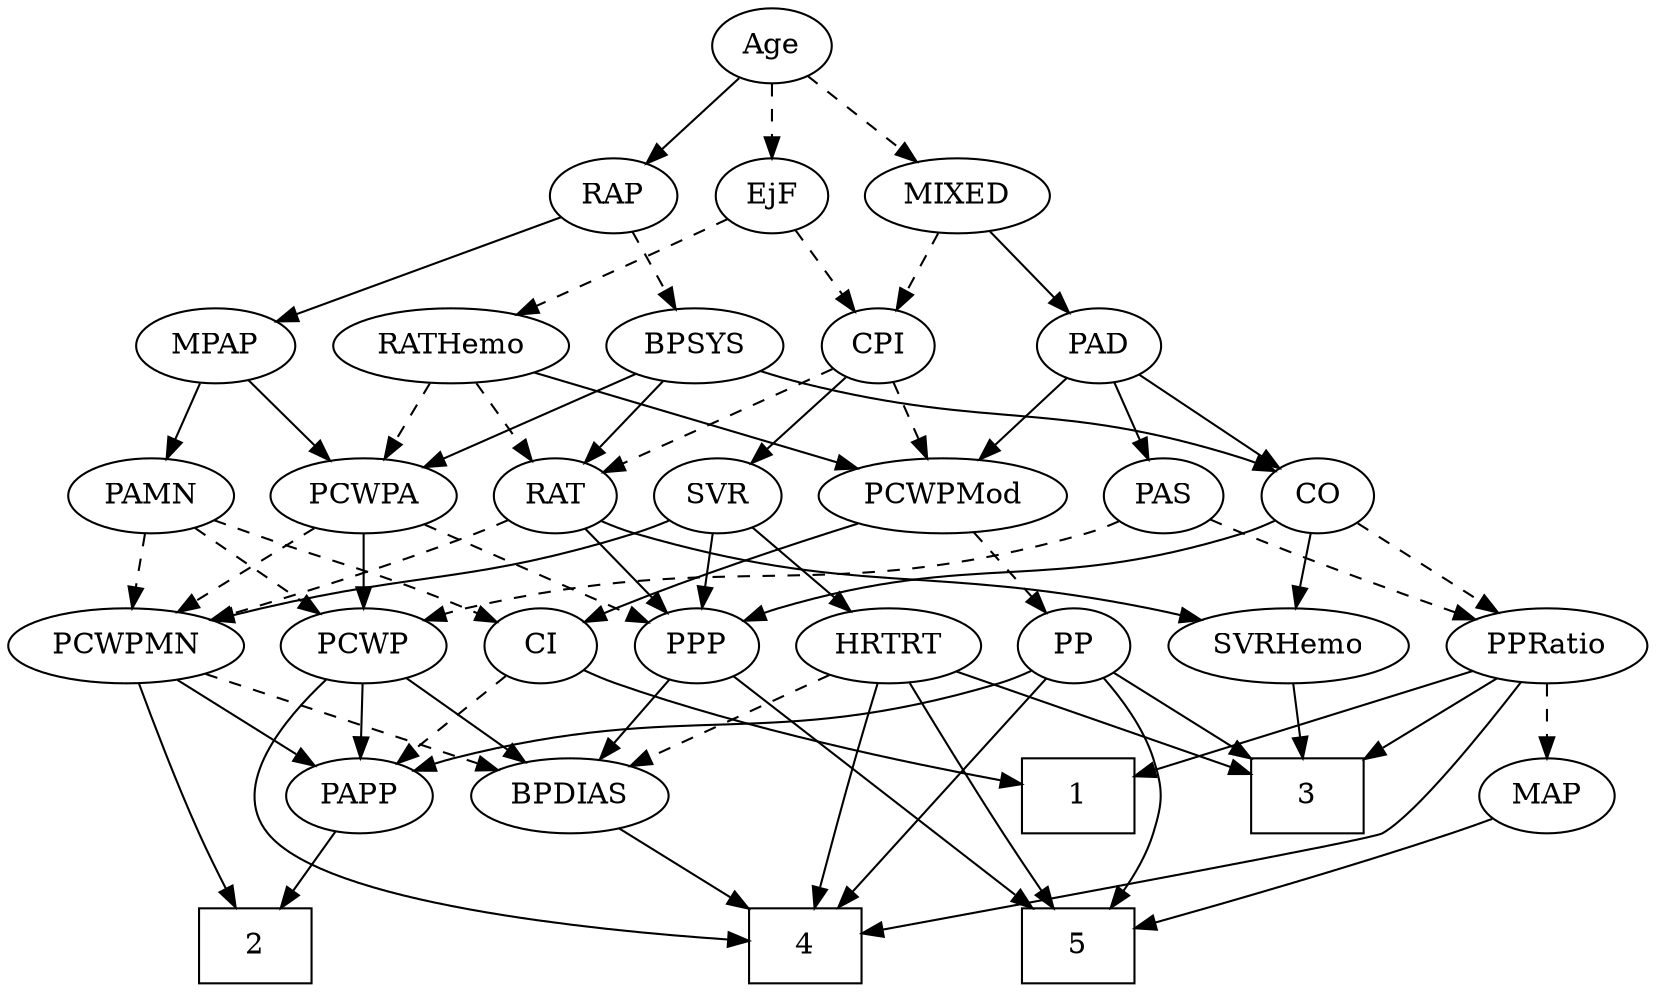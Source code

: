 strict digraph {
	graph [bb="0,0,733.59,468"];
	node [label="\N"];
	1	[height=0.5,
		pos="441.05,90",
		shape=box,
		width=0.75];
	2	[height=0.5,
		pos="80.046,18",
		shape=box,
		width=0.75];
	3	[height=0.5,
		pos="589.05,90",
		shape=box,
		width=0.75];
	4	[height=0.5,
		pos="310.05,18",
		shape=box,
		width=0.75];
	5	[height=0.5,
		pos="460.05,18",
		shape=box,
		width=0.75];
	Age	[height=0.5,
		pos="346.05,450",
		width=0.75];
	EjF	[height=0.5,
		pos="346.05,378",
		width=0.75];
	Age -> EjF	[pos="e,346.05,396.1 346.05,431.7 346.05,423.98 346.05,414.71 346.05,406.11",
		style=dashed];
	RAP	[height=0.5,
		pos="237.05,378",
		width=0.77632];
	Age -> RAP	[pos="e,256.18,391.29 327.06,436.81 309.82,425.73 284.17,409.26 264.66,396.73",
		style=solid];
	MIXED	[height=0.5,
		pos="436.05,378",
		width=1.1193];
	Age -> MIXED	[pos="e,416.69,394.05 362.97,435.83 375.86,425.81 393.87,411.81 408.78,400.21",
		style=dashed];
	RATHemo	[height=0.5,
		pos="342.05,306",
		width=1.3721];
	EjF -> RATHemo	[pos="e,343.02,324.1 345.06,359.7 344.62,351.98 344.09,342.71 343.59,334.11",
		style=dashed];
	CPI	[height=0.5,
		pos="436.05,306",
		width=0.75];
	EjF -> CPI	[pos="e,419.19,320.11 362.97,363.83 376.55,353.27 395.8,338.3 411.14,326.37",
		style=dashed];
	MPAP	[height=0.5,
		pos="146.05,306",
		width=0.97491];
	RAP -> MPAP	[pos="e,164.79,321.42 219.5,363.5 206.25,353.31 187.84,339.15 172.77,327.56",
		style=solid];
	BPSYS	[height=0.5,
		pos="237.05,306",
		width=1.0471];
	RAP -> BPSYS	[pos="e,237.05,324.1 237.05,359.7 237.05,351.98 237.05,342.71 237.05,334.11",
		style=dashed];
	PAD	[height=0.5,
		pos="551.05,306",
		width=0.79437];
	MIXED -> PAD	[pos="e,531.16,319.11 459.04,363 477.26,351.91 502.82,336.36 522.37,324.45",
		style=solid];
	MIXED -> CPI	[pos="e,436.05,324.1 436.05,359.7 436.05,351.98 436.05,342.71 436.05,334.11",
		style=dashed];
	PAMN	[height=0.5,
		pos="121.05,234",
		width=1.011];
	MPAP -> PAMN	[pos="e,127.04,251.79 139.99,288.05 137.14,280.06 133.66,270.33 130.47,261.4",
		style=solid];
	PCWPA	[height=0.5,
		pos="217.05,234",
		width=1.1555];
	MPAP -> PCWPA	[pos="e,201.18,250.64 161.45,289.81 170.9,280.49 183.19,268.38 193.81,257.91",
		style=solid];
	CO	[height=0.5,
		pos="572.05,234",
		width=0.75];
	BPSYS -> CO	[pos="e,551.52,245.98 265.09,293.8 271.26,291.63 277.82,289.55 284.05,288 393.82,260.62 427.68,284.52 536.05,252 537.98,251.42 539.95,\
250.75 541.91,250.02",
		style=solid];
	RAT	[height=0.5,
		pos="304.05,234",
		width=0.75827];
	BPSYS -> RAT	[pos="e,289.82,249.86 252.25,289.12 261.23,279.73 272.75,267.7 282.64,257.36",
		style=solid];
	BPSYS -> PCWPA	[pos="e,221.98,252.28 232.2,288.05 229.98,280.26 227.28,270.82 224.78,262.08",
		style=solid];
	PAD -> CO	[pos="e,567.01,251.79 556.13,288.05 558.53,280.06 561.45,270.33 564.13,261.4",
		style=solid];
	PAS	[height=0.5,
		pos="644.05,234",
		width=0.75];
	PAD -> PAS	[pos="e,626.8,247.98 568.98,291.5 583.05,280.91 602.82,266.03 618.54,254.2",
		style=solid];
	PCWPMod	[height=0.5,
		pos="475.05,234",
		width=1.4443];
	PAD -> PCWPMod	[pos="e,492.63,251.2 535.3,290.5 525.2,281.19 511.85,268.9 500.29,258.25",
		style=solid];
	SVRHemo	[height=0.5,
		pos="570.05,162",
		width=1.3902];
	CO -> SVRHemo	[pos="e,570.53,180.1 571.55,215.7 571.33,207.98 571.07,198.71 570.82,190.11",
		style=solid];
	PPP	[height=0.5,
		pos="305.05,162",
		width=0.75];
	CO -> PPP	[pos="e,325.61,173.83 551.48,222.17 546.52,219.88 541.18,217.65 536.05,216 452.17,188.96 424.93,207.04 341.05,180 339.12,179.38 337.17,\
178.68 335.21,177.92",
		style=solid];
	PPRatio	[height=0.5,
		pos="678.05,162",
		width=1.1013];
	CO -> PPRatio	[pos="e,656.51,177.22 590.51,220.81 606.38,210.32 629.58,195.01 648.1,182.77",
		style=dashed];
	PAS -> PPRatio	[pos="e,669.97,179.63 651.93,216.76 655.95,208.49 660.93,198.23 665.47,188.9",
		style=dashed];
	PCWP	[height=0.5,
		pos="225.05,162",
		width=0.97491];
	PAS -> PCWP	[pos="e,251.21,174.4 623.56,221.88 618.61,219.6 613.24,217.46 608.05,216 462.16,175.08 416.32,215.61 269.05,180 266.38,179.35 263.65,178.59 \
260.93,177.74",
		style=dashed];
	PCWPMN	[height=0.5,
		pos="50.046,162",
		width=1.3902];
	PAMN -> PCWPMN	[pos="e,66.748,179.47 105.29,217.46 96.083,208.39 84.282,196.75 73.952,186.57",
		style=dashed];
	PAMN -> PCWP	[pos="e,204.39,176.91 142.09,218.83 157.56,208.42 178.77,194.15 195.87,182.64",
		style=dashed];
	CI	[height=0.5,
		pos="145.05,162",
		width=0.75];
	PAMN -> CI	[pos="e,139.29,179.79 126.86,216.05 129.6,208.06 132.93,198.33 135.99,189.4",
		style=dashed];
	RATHemo -> RAT	[pos="e,312.9,251.31 332.85,288.05 328.3,279.68 322.72,269.4 317.69,260.13",
		style=dashed];
	RATHemo -> PCWPMod	[pos="e,447.71,249.38 368.96,290.83 389.02,280.28 416.63,265.75 438.66,254.15",
		style=solid];
	RATHemo -> PCWPA	[pos="e,241.64,248.77 316.15,290.5 297.08,279.82 271.01,265.22 250.39,253.67",
		style=dashed];
	CPI -> RAT	[pos="e,324.96,246.09 415.42,294.06 393.56,282.47 358.83,264.05 333.96,250.86",
		style=dashed];
	SVR	[height=0.5,
		pos="377.05,234",
		width=0.77632];
	CPI -> SVR	[pos="e,389.82,250.16 423.24,289.81 415.43,280.55 405.3,268.52 396.51,258.09",
		style=solid];
	CPI -> PCWPMod	[pos="e,465.51,252.12 445.09,288.76 449.68,280.53 455.37,270.32 460.55,261.02",
		style=dashed];
	RAT -> PCWPMN	[pos="e,87.41,174.12 283.05,222.14 278.2,219.91 273.01,217.71 268.05,216 199.54,192.39 179.22,198.04 109.05,180 105.21,179.01 101.24,177.95 \
97.258,176.87",
		style=dashed];
	RAT -> SVRHemo	[pos="e,533.02,174.12 325.03,222.09 329.87,219.85 335.07,217.67 340.05,216 413.66,191.25 435.68,198.76 511.05,180 515.06,179 519.21,177.91 \
523.37,176.79",
		style=solid];
	RAT -> PPP	[pos="e,304.8,180.1 304.29,215.7 304.4,207.98 304.54,198.71 304.66,190.11",
		style=solid];
	SVR -> PCWPMN	[pos="e,86.685,174.33 355.91,222.08 350.82,219.79 345.33,217.59 340.05,216 240.56,186.02 210.5,202.43 109.05,180 104.95,179.09 100.71,\
178.06 96.484,176.97",
		style=solid];
	SVR -> PPP	[pos="e,319.94,177.49 362.13,218.5 352.09,208.73 338.67,195.69 327.37,184.7",
		style=solid];
	HRTRT	[height=0.5,
		pos="390.05,162",
		width=1.1013];
	SVR -> HRTRT	[pos="e,386.84,180.28 380.19,216.05 381.62,208.35 383.35,199.03 384.96,190.36",
		style=solid];
	PP	[height=0.5,
		pos="475.05,162",
		width=0.75];
	PCWPMod -> PP	[pos="e,475.05,180.1 475.05,215.7 475.05,207.98 475.05,198.71 475.05,190.11",
		style=dashed];
	PCWPMod -> CI	[pos="e,165.58,173.94 436.82,221.6 429.31,219.57 421.46,217.6 414.05,216 311.62,193.9 281.24,210.69 181.05,180 179.11,179.41 177.15,178.73 \
175.19,177.99",
		style=solid];
	PCWPA -> PCWPMN	[pos="e,81.501,176.18 188.34,220.97 161.49,209.71 121.12,192.79 90.92,180.13",
		style=dashed];
	PCWPA -> PPP	[pos="e,288.36,176.27 236.14,217.81 249.03,207.55 266.18,193.91 280.14,182.81",
		style=dashed];
	PCWPA -> PCWP	[pos="e,223.09,180.1 219.02,215.7 219.9,207.98 220.96,198.71 221.95,190.11",
		style=solid];
	PCWPMN -> 2	[pos="e,76.414,36.189 53.664,143.87 58.8,119.56 68.253,74.819 74.339,46.013",
		style=solid];
	BPDIAS	[height=0.5,
		pos="240.05,90",
		width=1.1735];
	PCWPMN -> BPDIAS	[pos="e,209.2,102.36 84.014,148.49 116.36,136.57 165.09,118.62 199.47,105.95",
		style=dashed];
	PAPP	[height=0.5,
		pos="110.05,90",
		width=0.88464];
	PCWPMN -> PAPP	[pos="e,96.751,106.51 64.265,144.41 71.954,135.44 81.576,124.21 90.012,114.37",
		style=solid];
	SVRHemo -> 3	[pos="e,584.36,108.28 574.64,144.05 576.76,136.26 579.32,126.82 581.7,118.08",
		style=solid];
	BPDIAS -> 4	[pos="e,292.75,36.292 255.93,73.116 264.67,64.373 275.71,53.334 285.54,43.51",
		style=solid];
	MAP	[height=0.5,
		pos="703.05,90",
		width=0.84854];
	MAP -> 5	[pos="e,487.2,25.358 678.44,79.2 671.86,76.718 664.72,74.149 658.05,72 602.58,54.148 537.06,37.45 497.04,27.733",
		style=solid];
	PP -> 3	[pos="e,561.91,107.66 494.38,149.13 510.47,139.25 533.8,124.92 553.27,112.97",
		style=solid];
	PP -> 4	[pos="e,337.27,23.665 481.03,144.11 486.73,124.73 492.38,92.954 477.05,72 461.59,50.878 391.44,34.203 347.12,25.541",
		style=solid];
	PP -> 5	[pos="e,482.64,36.037 488.42,146 496.4,136.01 505.79,122.15 510.05,108 514.65,92.676 515.95,86.87 510.05,72 505.75,61.199 498.1,51.324 \
490.06,43.102",
		style=solid];
	PP -> PAPP	[pos="e,138.84,97.696 454.52,150.02 449.57,147.74 444.21,145.55 439.05,144 331.54,111.67 299.54,127.82 189.05,108 175.86,105.64 161.52,\
102.67 148.72,99.88",
		style=solid];
	PPP -> 5	[pos="e,434.91,36.147 317.71,146.07 333.55,127.76 361.92,96.168 389.05,72 400.8,61.525 414.51,50.952 426.73,42.035",
		style=solid];
	PPP -> BPDIAS	[pos="e,255.17,107.29 291.26,146.15 282.83,137.07 271.84,125.24 262.21,114.87",
		style=solid];
	PPRatio -> 1	[pos="e,468.28,98.135 647.82,150.2 641.63,148.08 635.14,145.92 629.05,144 577.15,127.7 516.47,111.01 478.39,100.83",
		style=solid];
	PPRatio -> 3	[pos="e,610.71,108.04 659.17,146.15 647.42,136.92 632.06,124.83 618.71,114.33",
		style=solid];
	PPRatio -> 4	[pos="e,337.12,23.247 672.79,143.82 665.55,123.24 650.42,89.369 625.05,72 619.31,68.072 429.02,37.737 347.03,24.807",
		style=solid];
	PPRatio -> MAP	[pos="e,697.05,107.79 684.1,144.05 686.95,136.06 690.43,126.33 693.62,117.4",
		style=dashed];
	PCWP -> 4	[pos="e,282.9,22.323 210.34,145.65 194.5,127.18 173.54,95.717 189.05,72 207.49,43.791 244.63,30.503 272.92,24.302",
		style=solid];
	PCWP -> BPDIAS	[pos="e,236.34,108.28 228.68,144.05 230.35,136.26 232.37,126.82 234.24,118.08",
		style=solid];
	PCWP -> PAPP	[pos="e,131.09,103.81 203.14,147.67 185.17,136.73 159.55,121.14 139.74,109.07",
		style=solid];
	CI -> 1	[pos="e,413.92,94.343 165.64,150.24 170.59,147.94 175.93,145.7 181.05,144 258.34,118.29 352.89,102.81 403.99,95.696",
		style=solid];
	CI -> PAPP	[pos="e,118.36,107.63 136.93,144.76 132.75,136.4 127.55,126.02 122.85,116.61",
		style=dashed];
	PAPP -> 2	[pos="e,87.523,36.447 102.94,72.411 99.526,64.454 95.355,54.722 91.512,45.756",
		style=solid];
	HRTRT -> 3	[pos="e,561.87,100.56 420.7,150.22 456.13,137.75 514.4,117.26 552.25,103.94",
		style=solid];
	HRTRT -> 4	[pos="e,319.82,36.346 380.71,144.43 366.95,120.01 341.09,74.101 324.76,45.114",
		style=solid];
	HRTRT -> 5	[pos="e,436.26,36.065 389.81,143.93 390.24,125.23 392.98,94.867 405.05,72 410.79,61.114 419.6,51.156 428.49,42.882",
		style=solid];
	HRTRT -> BPDIAS	[pos="e,267.39,103.76 363.23,148.49 339.14,137.24 303.54,120.63 276.8,108.15",
		style=dashed];
}
